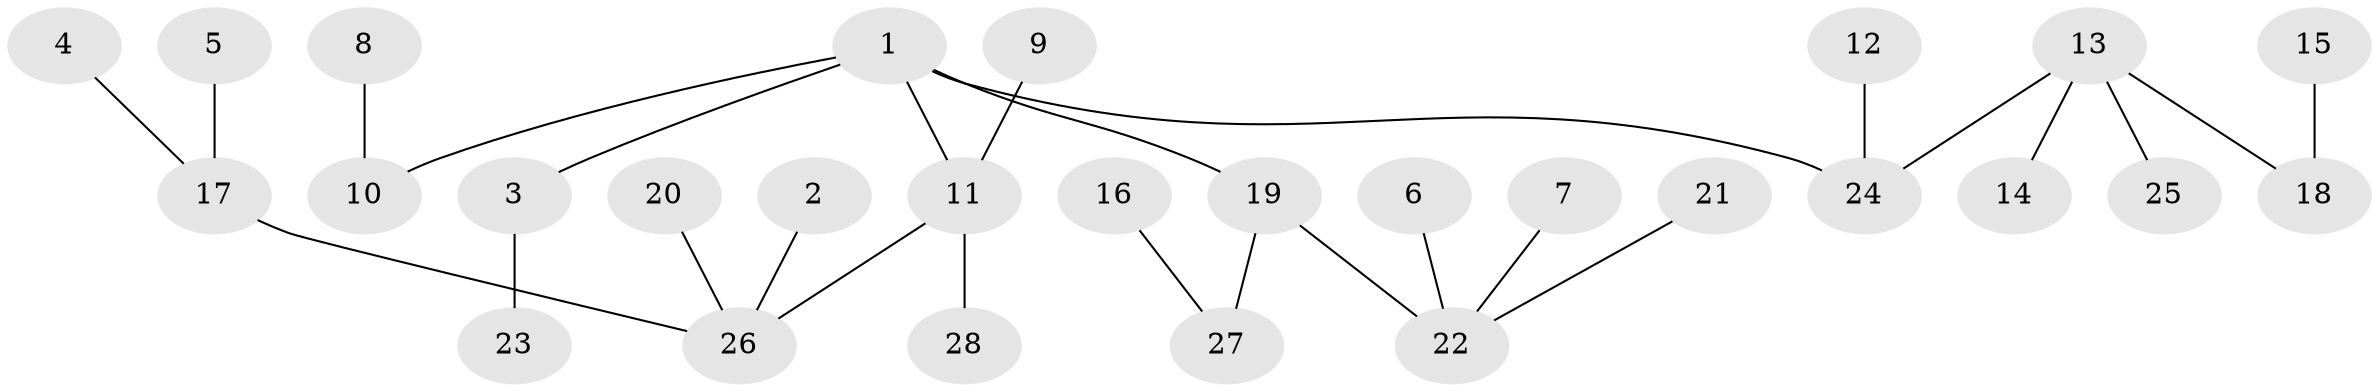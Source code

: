 // original degree distribution, {4: 0.08928571428571429, 5: 0.03571428571428571, 3: 0.14285714285714285, 6: 0.017857142857142856, 2: 0.17857142857142858, 1: 0.5357142857142857}
// Generated by graph-tools (version 1.1) at 2025/50/03/09/25 03:50:22]
// undirected, 28 vertices, 27 edges
graph export_dot {
graph [start="1"]
  node [color=gray90,style=filled];
  1;
  2;
  3;
  4;
  5;
  6;
  7;
  8;
  9;
  10;
  11;
  12;
  13;
  14;
  15;
  16;
  17;
  18;
  19;
  20;
  21;
  22;
  23;
  24;
  25;
  26;
  27;
  28;
  1 -- 3 [weight=1.0];
  1 -- 10 [weight=1.0];
  1 -- 11 [weight=1.0];
  1 -- 19 [weight=1.0];
  1 -- 24 [weight=1.0];
  2 -- 26 [weight=1.0];
  3 -- 23 [weight=1.0];
  4 -- 17 [weight=1.0];
  5 -- 17 [weight=1.0];
  6 -- 22 [weight=1.0];
  7 -- 22 [weight=1.0];
  8 -- 10 [weight=1.0];
  9 -- 11 [weight=1.0];
  11 -- 26 [weight=1.0];
  11 -- 28 [weight=1.0];
  12 -- 24 [weight=1.0];
  13 -- 14 [weight=1.0];
  13 -- 18 [weight=1.0];
  13 -- 24 [weight=1.0];
  13 -- 25 [weight=1.0];
  15 -- 18 [weight=1.0];
  16 -- 27 [weight=1.0];
  17 -- 26 [weight=1.0];
  19 -- 22 [weight=1.0];
  19 -- 27 [weight=1.0];
  20 -- 26 [weight=1.0];
  21 -- 22 [weight=1.0];
}
